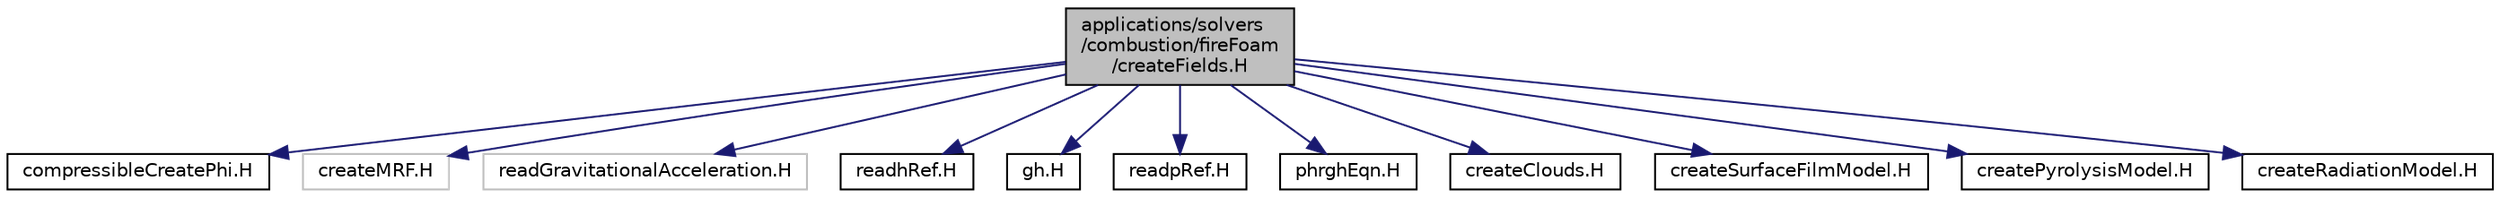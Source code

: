 digraph "applications/solvers/combustion/fireFoam/createFields.H"
{
  bgcolor="transparent";
  edge [fontname="Helvetica",fontsize="10",labelfontname="Helvetica",labelfontsize="10"];
  node [fontname="Helvetica",fontsize="10",shape=record];
  Node1 [label="applications/solvers\l/combustion/fireFoam\l/createFields.H",height=0.2,width=0.4,color="black", fillcolor="grey75", style="filled", fontcolor="black"];
  Node1 -> Node2 [color="midnightblue",fontsize="10",style="solid",fontname="Helvetica"];
  Node2 [label="compressibleCreatePhi.H",height=0.2,width=0.4,color="black",URL="$a05192.html",tooltip="Creates and initialises the face-flux field phi. "];
  Node1 -> Node3 [color="midnightblue",fontsize="10",style="solid",fontname="Helvetica"];
  Node3 [label="createMRF.H",height=0.2,width=0.4,color="grey75"];
  Node1 -> Node4 [color="midnightblue",fontsize="10",style="solid",fontname="Helvetica"];
  Node4 [label="readGravitationalAcceleration.H",height=0.2,width=0.4,color="grey75"];
  Node1 -> Node5 [color="midnightblue",fontsize="10",style="solid",fontname="Helvetica"];
  Node5 [label="readhRef.H",height=0.2,width=0.4,color="black",URL="$a05246.html"];
  Node1 -> Node6 [color="midnightblue",fontsize="10",style="solid",fontname="Helvetica"];
  Node6 [label="gh.H",height=0.2,width=0.4,color="black",URL="$a05241.html"];
  Node1 -> Node7 [color="midnightblue",fontsize="10",style="solid",fontname="Helvetica"];
  Node7 [label="readpRef.H",height=0.2,width=0.4,color="black",URL="$a05247.html"];
  Node1 -> Node8 [color="midnightblue",fontsize="10",style="solid",fontname="Helvetica"];
  Node8 [label="phrghEqn.H",height=0.2,width=0.4,color="black",URL="$a03180.html"];
  Node1 -> Node9 [color="midnightblue",fontsize="10",style="solid",fontname="Helvetica"];
  Node9 [label="createClouds.H",height=0.2,width=0.4,color="black",URL="$a03170.html"];
  Node1 -> Node10 [color="midnightblue",fontsize="10",style="solid",fontname="Helvetica"];
  Node10 [label="createSurfaceFilmModel.H",height=0.2,width=0.4,color="black",URL="$a03177.html"];
  Node1 -> Node11 [color="midnightblue",fontsize="10",style="solid",fontname="Helvetica"];
  Node11 [label="createPyrolysisModel.H",height=0.2,width=0.4,color="black",URL="$a03176.html"];
  Node1 -> Node12 [color="midnightblue",fontsize="10",style="solid",fontname="Helvetica"];
  Node12 [label="createRadiationModel.H",height=0.2,width=0.4,color="black",URL="$a10312.html"];
}
